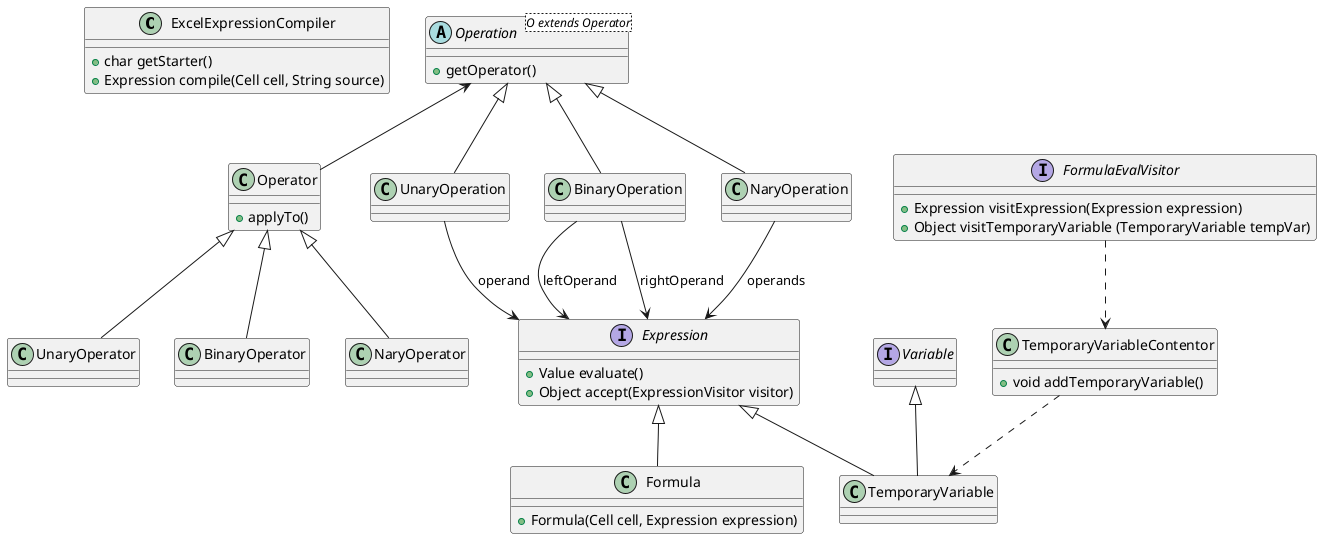 @startuml lang02.1_cd.png

class ExcelExpressionCompiler{
    +char getStarter()
    +Expression compile(Cell cell, String source)
}

class TemporaryVariableContentor{
    +void addTemporaryVariable()
}

class Formula {
	+Formula(Cell cell, Expression expression) 
}
interface Expression {
	+Value evaluate()
	+Object accept(ExpressionVisitor visitor)
}

interface Operator {
}

interface Variable{
}

class Operator {
    + applyTo()
}

abstract class Operation <O extends Operator> {
    + getOperator() 
}

interface FormulaEvalVisitor {
        +Expression visitExpression(Expression expression)
	+Object visitTemporaryVariable (TemporaryVariable tempVar)
}

Expression <|-- Formula
Expression <|-- TemporaryVariable

Operation <|-- UnaryOperation
Operation <|-- BinaryOperation
Operation <|-- NaryOperation

UnaryOperation --> Expression : operand
BinaryOperation --> Expression : leftOperand
BinaryOperation --> Expression : rightOperand
NaryOperation --> Expression : operands

Operator <|-- UnaryOperator
Operator <|-- BinaryOperator
Operator <|-- NaryOperator

Variable <|-- TemporaryVariable

Operation <-- Operator

FormulaEvalVisitor ..> TemporaryVariableContentor
TemporaryVariableContentor ..> TemporaryVariable

  @enduml